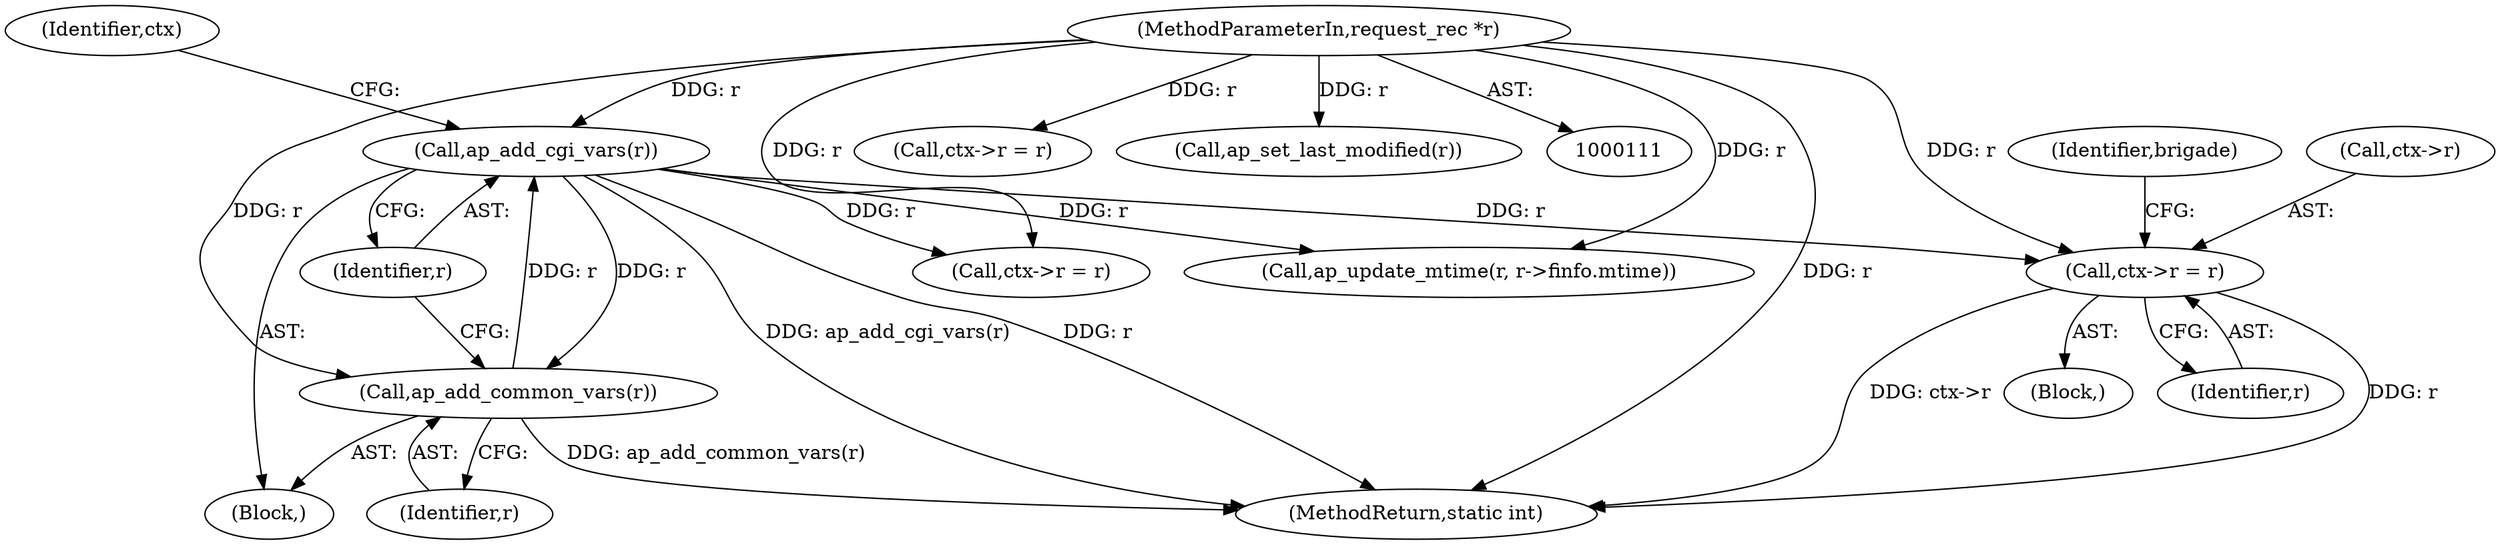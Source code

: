 digraph "0_php_809610f5ea38a83b284e1125d1fff129bdd615e7@pointer" {
"1000405" [label="(Call,ctx->r = r)"];
"1000312" [label="(Call,ap_add_cgi_vars(r))"];
"1000310" [label="(Call,ap_add_common_vars(r))"];
"1000112" [label="(MethodParameterIn,request_rec *r)"];
"1000309" [label="(Block,)"];
"1000312" [label="(Call,ap_add_cgi_vars(r))"];
"1000343" [label="(Block,)"];
"1000406" [label="(Call,ctx->r)"];
"1000177" [label="(Call,ctx->r = r)"];
"1000409" [label="(Identifier,r)"];
"1000541" [label="(MethodReturn,static int)"];
"1000317" [label="(Identifier,ctx)"];
"1000405" [label="(Call,ctx->r = r)"];
"1000419" [label="(Call,ap_update_mtime(r, r->finfo.mtime))"];
"1000192" [label="(Call,ctx->r = r)"];
"1000426" [label="(Call,ap_set_last_modified(r))"];
"1000112" [label="(MethodParameterIn,request_rec *r)"];
"1000311" [label="(Identifier,r)"];
"1000313" [label="(Identifier,r)"];
"1000310" [label="(Call,ap_add_common_vars(r))"];
"1000411" [label="(Identifier,brigade)"];
"1000405" -> "1000343"  [label="AST: "];
"1000405" -> "1000409"  [label="CFG: "];
"1000406" -> "1000405"  [label="AST: "];
"1000409" -> "1000405"  [label="AST: "];
"1000411" -> "1000405"  [label="CFG: "];
"1000405" -> "1000541"  [label="DDG: r"];
"1000405" -> "1000541"  [label="DDG: ctx->r"];
"1000312" -> "1000405"  [label="DDG: r"];
"1000112" -> "1000405"  [label="DDG: r"];
"1000312" -> "1000309"  [label="AST: "];
"1000312" -> "1000313"  [label="CFG: "];
"1000313" -> "1000312"  [label="AST: "];
"1000317" -> "1000312"  [label="CFG: "];
"1000312" -> "1000541"  [label="DDG: ap_add_cgi_vars(r)"];
"1000312" -> "1000541"  [label="DDG: r"];
"1000312" -> "1000177"  [label="DDG: r"];
"1000312" -> "1000310"  [label="DDG: r"];
"1000310" -> "1000312"  [label="DDG: r"];
"1000112" -> "1000312"  [label="DDG: r"];
"1000312" -> "1000419"  [label="DDG: r"];
"1000310" -> "1000309"  [label="AST: "];
"1000310" -> "1000311"  [label="CFG: "];
"1000311" -> "1000310"  [label="AST: "];
"1000313" -> "1000310"  [label="CFG: "];
"1000310" -> "1000541"  [label="DDG: ap_add_common_vars(r)"];
"1000112" -> "1000310"  [label="DDG: r"];
"1000112" -> "1000111"  [label="AST: "];
"1000112" -> "1000541"  [label="DDG: r"];
"1000112" -> "1000177"  [label="DDG: r"];
"1000112" -> "1000192"  [label="DDG: r"];
"1000112" -> "1000419"  [label="DDG: r"];
"1000112" -> "1000426"  [label="DDG: r"];
}
